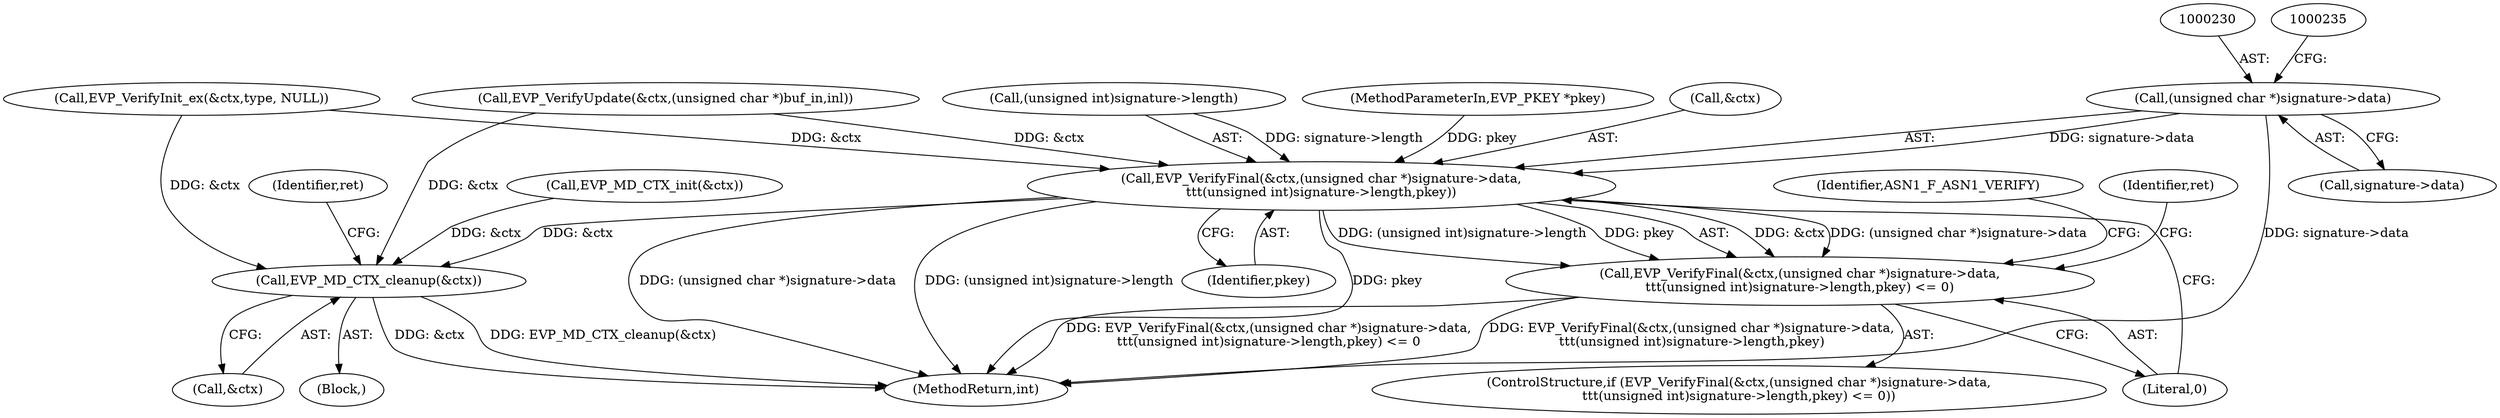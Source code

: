 digraph "0_openssl_684400ce192dac51df3d3e92b61830a6ef90be3e_0@pointer" {
"1000229" [label="(Call,(unsigned char *)signature->data)"];
"1000226" [label="(Call,EVP_VerifyFinal(&ctx,(unsigned char *)signature->data,\n\t\t\t(unsigned int)signature->length,pkey))"];
"1000225" [label="(Call,EVP_VerifyFinal(&ctx,(unsigned char *)signature->data,\n\t\t\t(unsigned int)signature->length,pkey) <= 0)"];
"1000253" [label="(Call,EVP_MD_CTX_cleanup(&ctx))"];
"1000225" [label="(Call,EVP_VerifyFinal(&ctx,(unsigned char *)signature->data,\n\t\t\t(unsigned int)signature->length,pkey) <= 0)"];
"1000227" [label="(Call,&ctx)"];
"1000257" [label="(Identifier,ret)"];
"1000239" [label="(Identifier,pkey)"];
"1000229" [label="(Call,(unsigned char *)signature->data)"];
"1000254" [label="(Call,&ctx)"];
"1000258" [label="(MethodReturn,int)"];
"1000253" [label="(Call,EVP_MD_CTX_cleanup(&ctx))"];
"1000234" [label="(Call,(unsigned int)signature->length)"];
"1000193" [label="(Call,EVP_VerifyInit_ex(&ctx,type, NULL))"];
"1000198" [label="(Call,EVP_VerifyUpdate(&ctx,(unsigned char *)buf_in,inl))"];
"1000123" [label="(Call,EVP_MD_CTX_init(&ctx))"];
"1000224" [label="(ControlStructure,if (EVP_VerifyFinal(&ctx,(unsigned char *)signature->data,\n\t\t\t(unsigned int)signature->length,pkey) <= 0))"];
"1000250" [label="(Identifier,ret)"];
"1000240" [label="(Literal,0)"];
"1000226" [label="(Call,EVP_VerifyFinal(&ctx,(unsigned char *)signature->data,\n\t\t\t(unsigned int)signature->length,pkey))"];
"1000231" [label="(Call,signature->data)"];
"1000108" [label="(Block,)"];
"1000243" [label="(Identifier,ASN1_F_ASN1_VERIFY)"];
"1000107" [label="(MethodParameterIn,EVP_PKEY *pkey)"];
"1000229" -> "1000226"  [label="AST: "];
"1000229" -> "1000231"  [label="CFG: "];
"1000230" -> "1000229"  [label="AST: "];
"1000231" -> "1000229"  [label="AST: "];
"1000235" -> "1000229"  [label="CFG: "];
"1000229" -> "1000258"  [label="DDG: signature->data"];
"1000229" -> "1000226"  [label="DDG: signature->data"];
"1000226" -> "1000225"  [label="AST: "];
"1000226" -> "1000239"  [label="CFG: "];
"1000227" -> "1000226"  [label="AST: "];
"1000234" -> "1000226"  [label="AST: "];
"1000239" -> "1000226"  [label="AST: "];
"1000240" -> "1000226"  [label="CFG: "];
"1000226" -> "1000258"  [label="DDG: pkey"];
"1000226" -> "1000258"  [label="DDG: (unsigned char *)signature->data"];
"1000226" -> "1000258"  [label="DDG: (unsigned int)signature->length"];
"1000226" -> "1000225"  [label="DDG: &ctx"];
"1000226" -> "1000225"  [label="DDG: (unsigned char *)signature->data"];
"1000226" -> "1000225"  [label="DDG: (unsigned int)signature->length"];
"1000226" -> "1000225"  [label="DDG: pkey"];
"1000193" -> "1000226"  [label="DDG: &ctx"];
"1000198" -> "1000226"  [label="DDG: &ctx"];
"1000234" -> "1000226"  [label="DDG: signature->length"];
"1000107" -> "1000226"  [label="DDG: pkey"];
"1000226" -> "1000253"  [label="DDG: &ctx"];
"1000225" -> "1000224"  [label="AST: "];
"1000225" -> "1000240"  [label="CFG: "];
"1000240" -> "1000225"  [label="AST: "];
"1000243" -> "1000225"  [label="CFG: "];
"1000250" -> "1000225"  [label="CFG: "];
"1000225" -> "1000258"  [label="DDG: EVP_VerifyFinal(&ctx,(unsigned char *)signature->data,\n\t\t\t(unsigned int)signature->length,pkey) <= 0"];
"1000225" -> "1000258"  [label="DDG: EVP_VerifyFinal(&ctx,(unsigned char *)signature->data,\n\t\t\t(unsigned int)signature->length,pkey)"];
"1000253" -> "1000108"  [label="AST: "];
"1000253" -> "1000254"  [label="CFG: "];
"1000254" -> "1000253"  [label="AST: "];
"1000257" -> "1000253"  [label="CFG: "];
"1000253" -> "1000258"  [label="DDG: EVP_MD_CTX_cleanup(&ctx)"];
"1000253" -> "1000258"  [label="DDG: &ctx"];
"1000198" -> "1000253"  [label="DDG: &ctx"];
"1000123" -> "1000253"  [label="DDG: &ctx"];
"1000193" -> "1000253"  [label="DDG: &ctx"];
}
